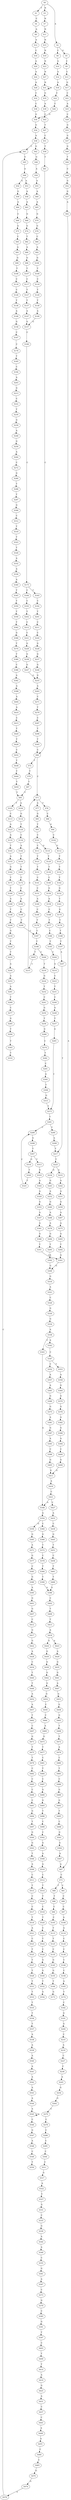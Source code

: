 strict digraph  {
	S0 -> S1 [ label = T ];
	S0 -> S2 [ label = A ];
	S0 -> S3 [ label = N ];
	S1 -> S4 [ label = C ];
	S2 -> S5 [ label = G ];
	S2 -> S6 [ label = C ];
	S3 -> S7 [ label = N ];
	S4 -> S8 [ label = A ];
	S5 -> S9 [ label = C ];
	S6 -> S10 [ label = A ];
	S7 -> S11 [ label = N ];
	S8 -> S12 [ label = A ];
	S9 -> S13 [ label = C ];
	S10 -> S14 [ label = A ];
	S11 -> S15 [ label = N ];
	S12 -> S16 [ label = C ];
	S13 -> S17 [ label = G ];
	S14 -> S18 [ label = A ];
	S15 -> S19 [ label = N ];
	S16 -> S20 [ label = A ];
	S17 -> S21 [ label = C ];
	S18 -> S22 [ label = C ];
	S19 -> S23 [ label = N ];
	S20 -> S24 [ label = A ];
	S21 -> S25 [ label = A ];
	S22 -> S26 [ label = C ];
	S23 -> S27 [ label = N ];
	S24 -> S28 [ label = A ];
	S25 -> S29 [ label = C ];
	S26 -> S30 [ label = G ];
	S27 -> S31 [ label = N ];
	S28 -> S32 [ label = C ];
	S29 -> S33 [ label = G ];
	S30 -> S34 [ label = G ];
	S31 -> S35 [ label = G ];
	S31 -> S31 [ label = N ];
	S32 -> S36 [ label = C ];
	S33 -> S37 [ label = G ];
	S34 -> S38 [ label = A ];
	S35 -> S39 [ label = A ];
	S36 -> S30 [ label = G ];
	S37 -> S40 [ label = G ];
	S38 -> S41 [ label = C ];
	S38 -> S42 [ label = G ];
	S39 -> S43 [ label = C ];
	S40 -> S44 [ label = T ];
	S41 -> S45 [ label = G ];
	S42 -> S46 [ label = G ];
	S43 -> S47 [ label = T ];
	S44 -> S48 [ label = C ];
	S45 -> S49 [ label = A ];
	S46 -> S50 [ label = A ];
	S47 -> S51 [ label = C ];
	S48 -> S52 [ label = G ];
	S49 -> S53 [ label = A ];
	S49 -> S54 [ label = G ];
	S50 -> S55 [ label = A ];
	S51 -> S56 [ label = T ];
	S52 -> S57 [ label = G ];
	S53 -> S58 [ label = A ];
	S54 -> S59 [ label = G ];
	S55 -> S60 [ label = A ];
	S56 -> S61 [ label = T ];
	S57 -> S62 [ label = A ];
	S58 -> S63 [ label = A ];
	S59 -> S64 [ label = A ];
	S60 -> S65 [ label = A ];
	S61 -> S66 [ label = C ];
	S62 -> S67 [ label = A ];
	S63 -> S68 [ label = G ];
	S64 -> S69 [ label = C ];
	S65 -> S70 [ label = G ];
	S66 -> S71 [ label = C ];
	S66 -> S72 [ label = T ];
	S67 -> S73 [ label = C ];
	S68 -> S74 [ label = G ];
	S69 -> S75 [ label = A ];
	S70 -> S76 [ label = G ];
	S71 -> S77 [ label = A ];
	S71 -> S78 [ label = T ];
	S72 -> S79 [ label = T ];
	S73 -> S80 [ label = T ];
	S73 -> S81 [ label = C ];
	S74 -> S82 [ label = T ];
	S75 -> S83 [ label = C ];
	S76 -> S84 [ label = C ];
	S77 -> S85 [ label = G ];
	S78 -> S86 [ label = C ];
	S79 -> S87 [ label = T ];
	S80 -> S88 [ label = T ];
	S81 -> S89 [ label = C ];
	S82 -> S90 [ label = A ];
	S83 -> S91 [ label = A ];
	S84 -> S92 [ label = A ];
	S85 -> S93 [ label = T ];
	S86 -> S94 [ label = G ];
	S87 -> S95 [ label = T ];
	S88 -> S96 [ label = C ];
	S89 -> S97 [ label = C ];
	S90 -> S98 [ label = G ];
	S91 -> S99 [ label = G ];
	S92 -> S100 [ label = G ];
	S93 -> S101 [ label = C ];
	S94 -> S102 [ label = C ];
	S95 -> S103 [ label = T ];
	S95 -> S104 [ label = A ];
	S96 -> S105 [ label = C ];
	S97 -> S106 [ label = A ];
	S98 -> S107 [ label = T ];
	S99 -> S108 [ label = T ];
	S100 -> S109 [ label = T ];
	S101 -> S110 [ label = G ];
	S101 -> S111 [ label = C ];
	S102 -> S112 [ label = G ];
	S103 -> S113 [ label = C ];
	S104 -> S114 [ label = G ];
	S105 -> S115 [ label = T ];
	S106 -> S116 [ label = A ];
	S107 -> S117 [ label = C ];
	S108 -> S118 [ label = C ];
	S109 -> S119 [ label = C ];
	S110 -> S120 [ label = T ];
	S111 -> S121 [ label = T ];
	S112 -> S122 [ label = T ];
	S113 -> S123 [ label = A ];
	S114 -> S124 [ label = T ];
	S115 -> S125 [ label = T ];
	S116 -> S126 [ label = C ];
	S117 -> S127 [ label = T ];
	S118 -> S128 [ label = C ];
	S119 -> S129 [ label = T ];
	S120 -> S130 [ label = T ];
	S121 -> S131 [ label = T ];
	S122 -> S132 [ label = T ];
	S123 -> S133 [ label = A ];
	S124 -> S134 [ label = C ];
	S125 -> S135 [ label = C ];
	S126 -> S136 [ label = C ];
	S127 -> S137 [ label = T ];
	S128 -> S138 [ label = T ];
	S129 -> S139 [ label = T ];
	S130 -> S140 [ label = C ];
	S131 -> S141 [ label = C ];
	S132 -> S142 [ label = T ];
	S133 -> S143 [ label = T ];
	S134 -> S144 [ label = A ];
	S135 -> S145 [ label = G ];
	S136 -> S146 [ label = C ];
	S137 -> S147 [ label = A ];
	S138 -> S148 [ label = A ];
	S139 -> S149 [ label = A ];
	S140 -> S150 [ label = G ];
	S141 -> S151 [ label = C ];
	S142 -> S152 [ label = G ];
	S143 -> S153 [ label = A ];
	S144 -> S154 [ label = T ];
	S145 -> S155 [ label = G ];
	S146 -> S156 [ label = C ];
	S147 -> S157 [ label = G ];
	S148 -> S158 [ label = G ];
	S149 -> S157 [ label = G ];
	S150 -> S159 [ label = A ];
	S151 -> S160 [ label = A ];
	S152 -> S161 [ label = T ];
	S153 -> S162 [ label = G ];
	S154 -> S163 [ label = T ];
	S155 -> S164 [ label = T ];
	S156 -> S165 [ label = A ];
	S157 -> S166 [ label = C ];
	S158 -> S167 [ label = C ];
	S159 -> S168 [ label = C ];
	S160 -> S169 [ label = C ];
	S161 -> S170 [ label = G ];
	S162 -> S171 [ label = T ];
	S163 -> S172 [ label = C ];
	S164 -> S173 [ label = G ];
	S165 -> S174 [ label = T ];
	S166 -> S175 [ label = C ];
	S167 -> S176 [ label = C ];
	S168 -> S177 [ label = T ];
	S169 -> S178 [ label = T ];
	S170 -> S179 [ label = T ];
	S171 -> S180 [ label = T ];
	S172 -> S181 [ label = C ];
	S174 -> S182 [ label = C ];
	S175 -> S183 [ label = T ];
	S175 -> S184 [ label = C ];
	S176 -> S185 [ label = T ];
	S177 -> S186 [ label = C ];
	S178 -> S187 [ label = C ];
	S179 -> S188 [ label = T ];
	S180 -> S189 [ label = A ];
	S181 -> S190 [ label = A ];
	S182 -> S191 [ label = G ];
	S183 -> S192 [ label = C ];
	S184 -> S193 [ label = C ];
	S185 -> S194 [ label = C ];
	S186 -> S195 [ label = T ];
	S187 -> S196 [ label = T ];
	S188 -> S197 [ label = T ];
	S189 -> S198 [ label = T ];
	S190 -> S199 [ label = C ];
	S191 -> S200 [ label = G ];
	S192 -> S201 [ label = T ];
	S193 -> S202 [ label = T ];
	S194 -> S203 [ label = A ];
	S195 -> S204 [ label = C ];
	S196 -> S205 [ label = T ];
	S196 -> S206 [ label = C ];
	S197 -> S207 [ label = A ];
	S198 -> S208 [ label = T ];
	S199 -> S209 [ label = T ];
	S200 -> S210 [ label = C ];
	S201 -> S211 [ label = C ];
	S202 -> S212 [ label = C ];
	S203 -> S213 [ label = G ];
	S204 -> S214 [ label = G ];
	S205 -> S215 [ label = C ];
	S206 -> S216 [ label = T ];
	S207 -> S217 [ label = T ];
	S208 -> S218 [ label = G ];
	S209 -> S187 [ label = C ];
	S210 -> S219 [ label = A ];
	S211 -> S220 [ label = C ];
	S212 -> S221 [ label = C ];
	S213 -> S222 [ label = C ];
	S214 -> S223 [ label = C ];
	S215 -> S71 [ label = C ];
	S216 -> S224 [ label = G ];
	S217 -> S225 [ label = T ];
	S218 -> S226 [ label = T ];
	S219 -> S227 [ label = C ];
	S220 -> S228 [ label = G ];
	S221 -> S229 [ label = G ];
	S222 -> S230 [ label = T ];
	S223 -> S231 [ label = T ];
	S224 -> S232 [ label = T ];
	S225 -> S233 [ label = A ];
	S225 -> S234 [ label = G ];
	S226 -> S235 [ label = T ];
	S227 -> S236 [ label = C ];
	S228 -> S237 [ label = G ];
	S229 -> S238 [ label = G ];
	S230 -> S239 [ label = G ];
	S231 -> S240 [ label = C ];
	S232 -> S241 [ label = C ];
	S233 -> S242 [ label = A ];
	S234 -> S243 [ label = G ];
	S235 -> S244 [ label = A ];
	S236 -> S245 [ label = A ];
	S237 -> S246 [ label = G ];
	S238 -> S247 [ label = G ];
	S239 -> S248 [ label = A ];
	S240 -> S249 [ label = G ];
	S241 -> S250 [ label = G ];
	S242 -> S251 [ label = A ];
	S243 -> S252 [ label = A ];
	S244 -> S253 [ label = A ];
	S245 -> S254 [ label = G ];
	S246 -> S255 [ label = G ];
	S247 -> S255 [ label = G ];
	S248 -> S256 [ label = G ];
	S249 -> S257 [ label = T ];
	S250 -> S258 [ label = T ];
	S251 -> S259 [ label = G ];
	S252 -> S260 [ label = G ];
	S253 -> S261 [ label = A ];
	S254 -> S262 [ label = G ];
	S255 -> S263 [ label = A ];
	S256 -> S264 [ label = A ];
	S257 -> S265 [ label = G ];
	S258 -> S266 [ label = G ];
	S259 -> S267 [ label = A ];
	S260 -> S268 [ label = A ];
	S261 -> S269 [ label = T ];
	S262 -> S270 [ label = C ];
	S263 -> S271 [ label = C ];
	S264 -> S272 [ label = C ];
	S265 -> S273 [ label = T ];
	S266 -> S274 [ label = C ];
	S267 -> S275 [ label = A ];
	S268 -> S276 [ label = A ];
	S269 -> S277 [ label = C ];
	S270 -> S278 [ label = C ];
	S271 -> S279 [ label = T ];
	S272 -> S280 [ label = G ];
	S273 -> S281 [ label = T ];
	S274 -> S282 [ label = T ];
	S275 -> S283 [ label = G ];
	S276 -> S284 [ label = G ];
	S277 -> S285 [ label = G ];
	S278 -> S286 [ label = C ];
	S279 -> S287 [ label = C ];
	S280 -> S288 [ label = T ];
	S281 -> S289 [ label = C ];
	S281 -> S290 [ label = T ];
	S282 -> S291 [ label = C ];
	S283 -> S292 [ label = T ];
	S284 -> S293 [ label = T ];
	S285 -> S294 [ label = T ];
	S286 -> S295 [ label = C ];
	S287 -> S296 [ label = T ];
	S288 -> S297 [ label = T ];
	S289 -> S298 [ label = G ];
	S290 -> S299 [ label = A ];
	S291 -> S300 [ label = G ];
	S292 -> S301 [ label = A ];
	S293 -> S302 [ label = A ];
	S294 -> S303 [ label = T ];
	S295 -> S304 [ label = C ];
	S296 -> S305 [ label = T ];
	S297 -> S306 [ label = G ];
	S298 -> S307 [ label = T ];
	S299 -> S217 [ label = T ];
	S300 -> S308 [ label = T ];
	S301 -> S309 [ label = G ];
	S302 -> S309 [ label = G ];
	S303 -> S310 [ label = T ];
	S304 -> S311 [ label = C ];
	S305 -> S66 [ label = C ];
	S306 -> S312 [ label = C ];
	S307 -> S313 [ label = T ];
	S307 -> S314 [ label = G ];
	S308 -> S315 [ label = G ];
	S309 -> S316 [ label = G ];
	S311 -> S317 [ label = G ];
	S312 -> S318 [ label = T ];
	S313 -> S319 [ label = G ];
	S314 -> S320 [ label = T ];
	S315 -> S273 [ label = T ];
	S316 -> S321 [ label = A ];
	S317 -> S322 [ label = A ];
	S318 -> S323 [ label = T ];
	S319 -> S324 [ label = A ];
	S320 -> S325 [ label = T ];
	S321 -> S326 [ label = C ];
	S322 -> S327 [ label = C ];
	S323 -> S328 [ label = T ];
	S324 -> S329 [ label = A ];
	S325 -> S289 [ label = C ];
	S326 -> S330 [ label = G ];
	S327 -> S331 [ label = G ];
	S328 -> S332 [ label = A ];
	S329 -> S333 [ label = G ];
	S330 -> S334 [ label = G ];
	S331 -> S335 [ label = C ];
	S332 -> S336 [ label = A ];
	S333 -> S337 [ label = A ];
	S334 -> S338 [ label = A ];
	S335 -> S339 [ label = G ];
	S336 -> S340 [ label = A ];
	S337 -> S341 [ label = A ];
	S338 -> S342 [ label = A ];
	S338 -> S343 [ label = C ];
	S339 -> S344 [ label = A ];
	S340 -> S345 [ label = T ];
	S341 -> S346 [ label = G ];
	S342 -> S347 [ label = C ];
	S343 -> S348 [ label = A ];
	S344 -> S349 [ label = A ];
	S345 -> S350 [ label = T ];
	S346 -> S351 [ label = T ];
	S347 -> S352 [ label = C ];
	S347 -> S353 [ label = T ];
	S348 -> S354 [ label = A ];
	S349 -> S355 [ label = C ];
	S350 -> S356 [ label = T ];
	S351 -> S301 [ label = A ];
	S352 -> S357 [ label = A ];
	S353 -> S358 [ label = A ];
	S354 -> S359 [ label = G ];
	S354 -> S360 [ label = C ];
	S355 -> S361 [ label = G ];
	S356 -> S362 [ label = T ];
	S357 -> S363 [ label = A ];
	S358 -> S364 [ label = G ];
	S359 -> S365 [ label = G ];
	S360 -> S366 [ label = G ];
	S361 -> S367 [ label = A ];
	S362 -> S368 [ label = G ];
	S363 -> S369 [ label = G ];
	S364 -> S370 [ label = G ];
	S365 -> S371 [ label = A ];
	S366 -> S372 [ label = T ];
	S367 -> S373 [ label = C ];
	S368 -> S374 [ label = T ];
	S369 -> S375 [ label = G ];
	S370 -> S376 [ label = G ];
	S371 -> S377 [ label = G ];
	S372 -> S378 [ label = C ];
	S373 -> S379 [ label = G ];
	S374 -> S380 [ label = T ];
	S375 -> S381 [ label = A ];
	S376 -> S382 [ label = A ];
	S377 -> S383 [ label = C ];
	S378 -> S384 [ label = T ];
	S379 -> S385 [ label = C ];
	S380 -> S386 [ label = C ];
	S381 -> S387 [ label = G ];
	S382 -> S388 [ label = G ];
	S383 -> S389 [ label = G ];
	S384 -> S390 [ label = T ];
	S385 -> S391 [ label = G ];
	S386 -> S392 [ label = A ];
	S387 -> S393 [ label = A ];
	S388 -> S394 [ label = A ];
	S389 -> S395 [ label = A ];
	S390 -> S396 [ label = A ];
	S391 -> S397 [ label = T ];
	S392 -> S398 [ label = A ];
	S393 -> S399 [ label = C ];
	S394 -> S400 [ label = C ];
	S395 -> S401 [ label = G ];
	S396 -> S402 [ label = C ];
	S397 -> S403 [ label = C ];
	S398 -> S404 [ label = A ];
	S399 -> S405 [ label = G ];
	S400 -> S406 [ label = G ];
	S401 -> S407 [ label = G ];
	S402 -> S408 [ label = T ];
	S403 -> S409 [ label = T ];
	S404 -> S410 [ label = A ];
	S405 -> S411 [ label = G ];
	S406 -> S411 [ label = G ];
	S407 -> S412 [ label = C ];
	S408 -> S413 [ label = T ];
	S409 -> S414 [ label = T ];
	S410 -> S415 [ label = C ];
	S411 -> S416 [ label = A ];
	S412 -> S417 [ label = G ];
	S413 -> S418 [ label = A ];
	S414 -> S419 [ label = A ];
	S415 -> S420 [ label = T ];
	S416 -> S421 [ label = C ];
	S417 -> S422 [ label = G ];
	S418 -> S423 [ label = A ];
	S418 -> S424 [ label = G ];
	S419 -> S425 [ label = G ];
	S420 -> S426 [ label = T ];
	S421 -> S427 [ label = C ];
	S421 -> S348 [ label = A ];
	S422 -> S428 [ label = A ];
	S423 -> S429 [ label = A ];
	S424 -> S430 [ label = G ];
	S425 -> S431 [ label = A ];
	S426 -> S432 [ label = C ];
	S427 -> S433 [ label = A ];
	S428 -> S434 [ label = C ];
	S429 -> S435 [ label = G ];
	S430 -> S436 [ label = G ];
	S431 -> S437 [ label = C ];
	S432 -> S438 [ label = T ];
	S433 -> S439 [ label = C ];
	S434 -> S440 [ label = T ];
	S435 -> S441 [ label = G ];
	S436 -> S442 [ label = G ];
	S437 -> S443 [ label = C ];
	S438 -> S444 [ label = T ];
	S439 -> S445 [ label = G ];
	S440 -> S446 [ label = T ];
	S441 -> S447 [ label = A ];
	S442 -> S448 [ label = G ];
	S443 -> S449 [ label = A ];
	S444 -> S450 [ label = T ];
	S445 -> S451 [ label = T ];
	S446 -> S452 [ label = A ];
	S447 -> S453 [ label = G ];
	S448 -> S454 [ label = G ];
	S449 -> S455 [ label = A ];
	S450 -> S95 [ label = T ];
	S451 -> S456 [ label = C ];
	S452 -> S457 [ label = A ];
	S453 -> S458 [ label = G ];
	S454 -> S459 [ label = C ];
	S455 -> S460 [ label = C ];
	S456 -> S461 [ label = T ];
	S457 -> S462 [ label = T ];
	S458 -> S463 [ label = G ];
	S459 -> S464 [ label = C ];
	S460 -> S465 [ label = C ];
	S461 -> S466 [ label = T ];
	S462 -> S467 [ label = C ];
	S463 -> S468 [ label = T ];
	S464 -> S469 [ label = A ];
	S465 -> S470 [ label = G ];
	S466 -> S396 [ label = A ];
	S467 -> S471 [ label = G ];
	S468 -> S472 [ label = T ];
	S469 -> S473 [ label = G ];
	S470 -> S474 [ label = G ];
	S471 -> S475 [ label = T ];
	S472 -> S476 [ label = A ];
	S473 -> S477 [ label = T ];
	S474 -> S478 [ label = A ];
	S475 -> S479 [ label = T ];
	S476 -> S480 [ label = C ];
	S477 -> S481 [ label = C ];
	S478 -> S41 [ label = C ];
	S479 -> S482 [ label = C ];
	S480 -> S483 [ label = T ];
	S481 -> S484 [ label = T ];
	S482 -> S485 [ label = C ];
	S483 -> S486 [ label = C ];
	S484 -> S487 [ label = C ];
	S485 -> S488 [ label = C ];
	S486 -> S489 [ label = G ];
	S487 -> S490 [ label = G ];
	S488 -> S491 [ label = C ];
	S489 -> S492 [ label = G ];
	S490 -> S493 [ label = G ];
	S491 -> S494 [ label = G ];
	S492 -> S495 [ label = T ];
	S493 -> S496 [ label = T ];
	S494 -> S497 [ label = T ];
	S495 -> S498 [ label = C ];
	S496 -> S499 [ label = C ];
	S497 -> S500 [ label = G ];
	S498 -> S501 [ label = G ];
	S499 -> S502 [ label = C ];
	S500 -> S503 [ label = G ];
	S501 -> S504 [ label = G ];
	S502 -> S505 [ label = G ];
	S503 -> S506 [ label = T ];
	S504 -> S507 [ label = A ];
	S505 -> S508 [ label = A ];
	S506 -> S509 [ label = A ];
	S507 -> S67 [ label = A ];
	S508 -> S510 [ label = A ];
	S509 -> S511 [ label = C ];
	S510 -> S512 [ label = C ];
	S511 -> S513 [ label = T ];
	S512 -> S514 [ label = T ];
	S513 -> S515 [ label = C ];
	S514 -> S516 [ label = T ];
	S515 -> S517 [ label = C ];
	S516 -> S518 [ label = C ];
	S517 -> S519 [ label = T ];
	S518 -> S520 [ label = T ];
	S519 -> S521 [ label = A ];
	S520 -> S522 [ label = C ];
	S521 -> S523 [ label = C ];
	S522 -> S524 [ label = T ];
	S523 -> S525 [ label = T ];
	S524 -> S526 [ label = C ];
	S525 -> S527 [ label = T ];
	S526 -> S528 [ label = G ];
	S527 -> S529 [ label = T ];
	S528 -> S530 [ label = G ];
	S529 -> S531 [ label = T ];
	S530 -> S532 [ label = T ];
	S531 -> S533 [ label = T ];
	S532 -> S534 [ label = G ];
	S533 -> S535 [ label = T ];
	S535 -> S536 [ label = T ];
	S536 -> S537 [ label = T ];
	S537 -> S538 [ label = A ];
	S538 -> S539 [ label = A ];
	S539 -> S540 [ label = A ];
	S540 -> S541 [ label = A ];
	S541 -> S542 [ label = A ];
	S542 -> S543 [ label = A ];
	S543 -> S544 [ label = A ];
	S544 -> S545 [ label = A ];
	S545 -> S546 [ label = C ];
	S545 -> S545 [ label = A ];
	S546 -> S547 [ label = G ];
	S547 -> S548 [ label = A ];
	S548 -> S549 [ label = C ];
	S549 -> S550 [ label = T ];
}
